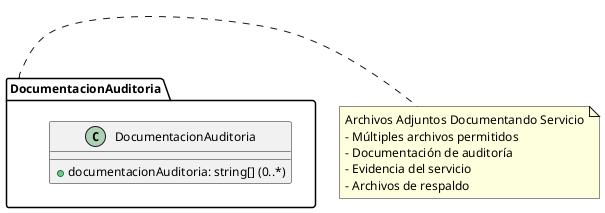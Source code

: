 @startuml DocumentacionAuditoria
skinparam backgroundColor white
skinparam defaultFontName Arial
skinparam defaultFontSize 12

package "DocumentacionAuditoria" {
  class DocumentacionAuditoria {
    + documentacionAuditoria: string[] (0..*)
  }
}

note right of DocumentacionAuditoria
  Archivos Adjuntos Documentando Servicio
  - Múltiples archivos permitidos
  - Documentación de auditoría
  - Evidencia del servicio
  - Archivos de respaldo
end note

@enduml 